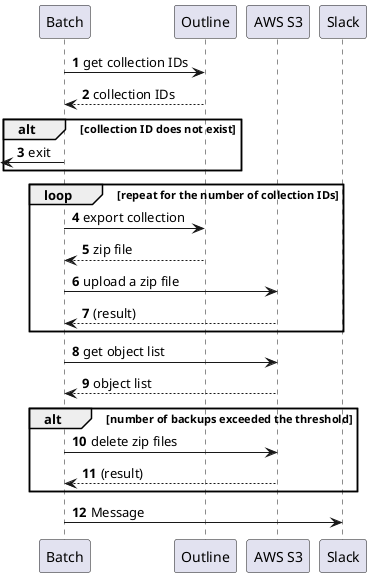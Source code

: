 @startuml
'https://plantuml.com/sequence-diagram

autonumber
Participant Batch as batch
Participant Outline as outline
Participant "AWS S3" as s3
Participant Slack as slack

batch -> outline: get collection IDs
outline --> batch: collection IDs

alt collection ID does not exist
    batch ->[: exit
end

loop repeat for the number of collection IDs
    batch -> outline: export collection
    outline --> batch: zip file
    batch -> s3: upload a zip file
    s3 --> batch: (result)
end

batch -> s3: get object list
s3 --> batch: object list

alt number of backups exceeded the threshold
    batch -> s3: delete zip files
    s3 --> batch: (result)
end

batch -> slack: Message

@enduml
